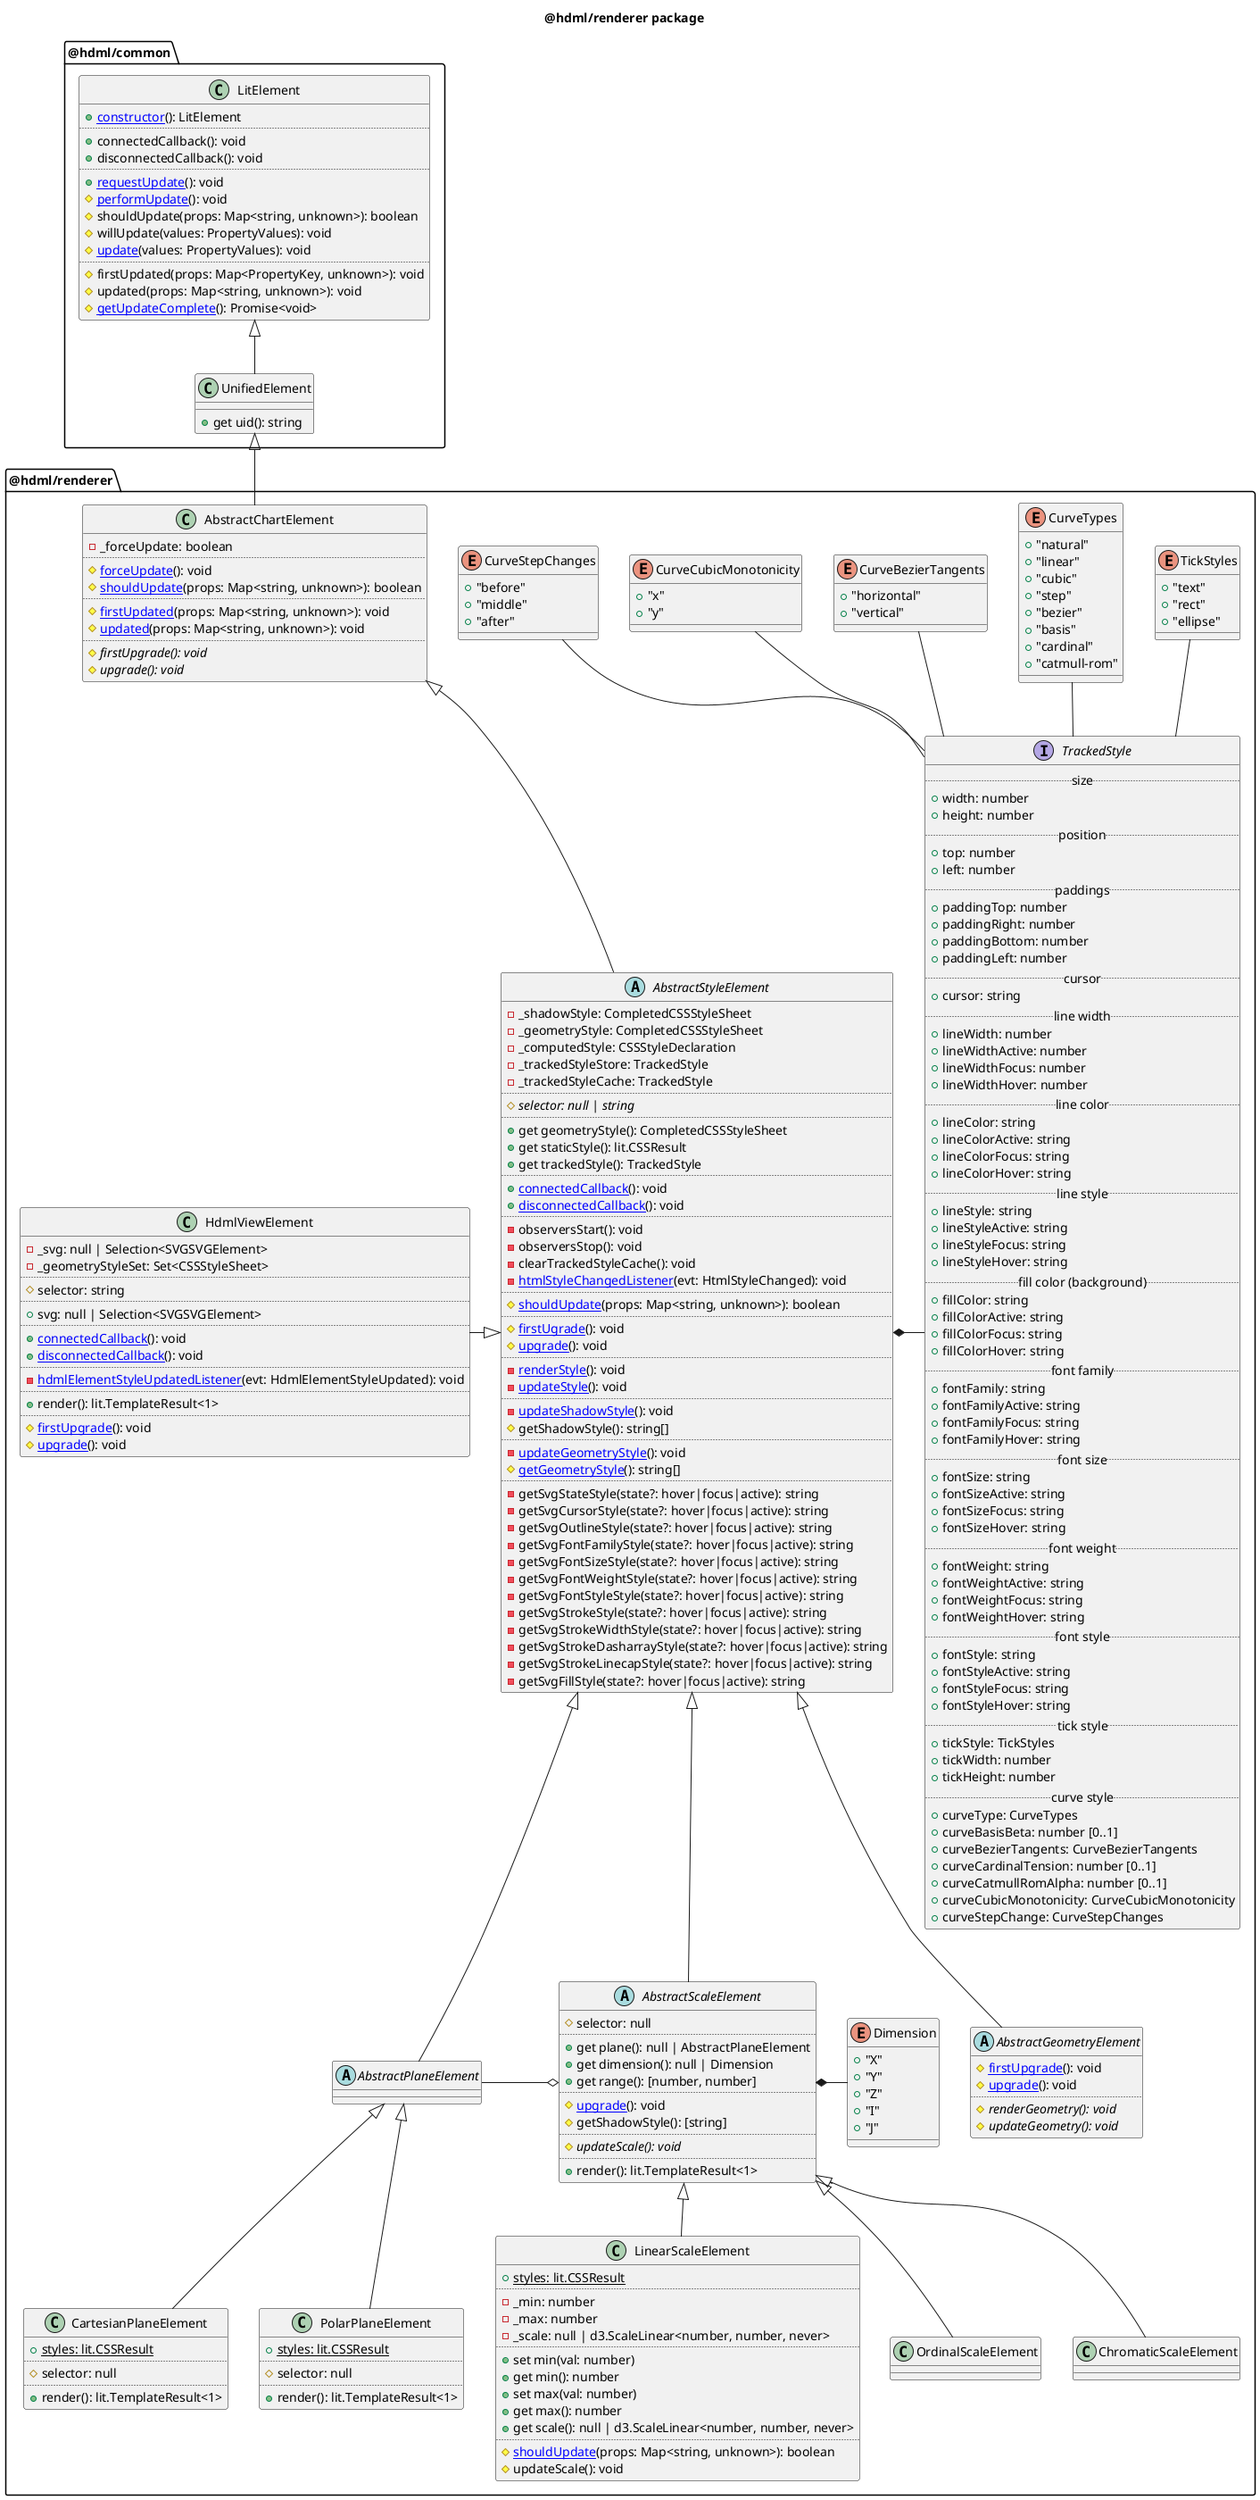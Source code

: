 @startuml package
  title @hdml/renderer package

  package "@hdml/common" as common {
    class LitElement [[https://lit.dev/docs/api/LitElement/]] {
      +[[./LitElement_constructor.svg constructor]](): LitElement
      ..
      +connectedCallback(): void
      +disconnectedCallback(): void
      ..
      +[[./LitElement_requestUpdate.svg requestUpdate]](): void
      #[[./LitElement_performUpdate.svg performUpdate]](): void
      #shouldUpdate(props: Map<string, unknown>): boolean
      #willUpdate(values: PropertyValues): void
      #[[./LitElement_update.svg update]](values: PropertyValues): void
      ..
      #firstUpdated(props: Map<PropertyKey, unknown>): void
      #updated(props: Map<string, unknown>): void
      #[[./LitElement_getUpdateComplete.svg getUpdateComplete]](): Promise<void>
    }

    class UnifiedElement extends LitElement {
      +get uid(): string
    }
  }

  package "@hdml/renderer" as renderer {
    enum TickStyles {
      +"text"
      +"rect"
      +"ellipse"
    }

    enum CurveTypes {
      +"natural"
      +"linear"
      +"cubic"
      +"step"
      +"bezier"
      +"basis"
      +"cardinal"
      +"catmull-rom"
    }

    enum CurveBezierTangents {
      +"horizontal"
      +"vertical"
    }

    enum CurveCubicMonotonicity {
      +"x"
      +"y"
    }

    enum CurveStepChanges {
      +"before"
      +"middle"
      +"after"
    }

    interface TrackedStyle {
      ..size..
      +width: number
      +height: number
      ..position..
      +top: number
      +left: number
      ..paddings..
      +paddingTop: number
      +paddingRight: number
      +paddingBottom: number
      +paddingLeft: number
      ..cursor..
      +cursor: string
      ..line width..
      +lineWidth: number
      +lineWidthActive: number
      +lineWidthFocus: number
      +lineWidthHover: number
      ..line color..
      +lineColor: string
      +lineColorActive: string
      +lineColorFocus: string
      +lineColorHover: string
      ..line style..
      +lineStyle: string
      +lineStyleActive: string
      +lineStyleFocus: string
      +lineStyleHover: string
      ..fill color (background)..
      +fillColor: string
      +fillColorActive: string
      +fillColorFocus: string
      +fillColorHover: string
      ..font family..
      +fontFamily: string
      +fontFamilyActive: string
      +fontFamilyFocus: string
      +fontFamilyHover: string
      ..font size..
      +fontSize: string
      +fontSizeActive: string
      +fontSizeFocus: string
      +fontSizeHover: string
      ..font weight..
      +fontWeight: string
      +fontWeightActive: string
      +fontWeightFocus: string
      +fontWeightHover: string
      ..font style..
      +fontStyle: string
      +fontStyleActive: string
      +fontStyleFocus: string
      +fontStyleHover: string
      ..tick style..
      +tickStyle: TickStyles
      +tickWidth: number
      +tickHeight: number
      ..curve style..
      +curveType: CurveTypes
      +curveBasisBeta: number [0..1]
      +curveBezierTangents: CurveBezierTangents
      +curveCardinalTension: number [0..1]
      +curveCatmullRomAlpha: number [0..1]
      +curveCubicMonotonicity: CurveCubicMonotonicity
      +curveStepChange: CurveStepChanges
    }
    TickStyles -- TrackedStyle
    CurveTypes -- TrackedStyle
    CurveBezierTangents -- TrackedStyle
    CurveCubicMonotonicity -- TrackedStyle
    CurveStepChanges -- TrackedStyle

    class AbstractChartElement {
      -_forceUpdate: boolean
      ..
      #[[./AbstractChartElement_forceUpdate.svg forceUpdate]](): void
      #[[./AbstractChartElement_shouldUpdate.svg shouldUpdate]](props: Map<string, unknown>): boolean
      ..
      #[[./AbstractChartElement_firstUpdated.svg firstUpdated]](props: Map<string, unknown>): void
      #[[./AbstractChartElement_updated.svg updated]](props: Map<string, unknown>): void
      ..
      #{abstract} firstUpgrade(): void
      #{abstract} upgrade(): void
    }
    UnifiedElement <|-- AbstractChartElement

    abstract class AbstractStyleElement {
      -_shadowStyle: CompletedCSSStyleSheet
      -_geometryStyle: CompletedCSSStyleSheet
      -_computedStyle: CSSStyleDeclaration
      -_trackedStyleStore: TrackedStyle
      -_trackedStyleCache: TrackedStyle
      ..
      #{abstract} selector: null | string
      ..
      +get geometryStyle(): CompletedCSSStyleSheet
      +get staticStyle(): lit.CSSResult
      +get trackedStyle(): TrackedStyle
      ..
      +[[./AbstractStyleElement_connectedCallback.svg connectedCallback]](): void
      +[[./AbstractStyleElement_disconnectedCallback.svg disconnectedCallback]](): void
      ..
      -observersStart(): void
      -observersStop(): void
      -clearTrackedStyleCache(): void
      -[[./AbstractStyleElement_htmlStyleChangedListener.svg htmlStyleChangedListener]](evt: HtmlStyleChanged): void
      ..
      #[[./AbstractStyleElement_shouldUpdate.svg shouldUpdate]](props: Map<string, unknown>): boolean
      ..
      #[[./AbstractStyleElement_firstUpgrade.svg firstUgrade]](): void
      #[[./AbstractStyleElement_upgrade.svg upgrade]](): void
      ..
      -[[./AbstractStyleElement_renderStyle.svg renderStyle]](): void
      -[[./AbstractStyleElement_updateStyle.svg updateStyle]](): void
      ..
      -[[./AbstractStyleElement_updateShadowStyle.svg updateShadowStyle]](): void
      #getShadowStyle(): string[]
      ..
      -[[./AbstractStyleElement_updateGeometryStyle.svg updateGeometryStyle]](): void
      #[[./AbstractStyleElement_getGeometryStyle.svg getGeometryStyle]](): string[]
      ..
      -getSvgStateStyle(state?: hover|focus|active): string
      -getSvgCursorStyle(state?: hover|focus|active): string
      -getSvgOutlineStyle(state?: hover|focus|active): string
      -getSvgFontFamilyStyle(state?: hover|focus|active): string
      -getSvgFontSizeStyle(state?: hover|focus|active): string
      -getSvgFontWeightStyle(state?: hover|focus|active): string
      -getSvgFontStyleStyle(state?: hover|focus|active): string
      -getSvgStrokeStyle(state?: hover|focus|active): string
      -getSvgStrokeWidthStyle(state?: hover|focus|active): string
      -getSvgStrokeDasharrayStyle(state?: hover|focus|active): string
      -getSvgStrokeLinecapStyle(state?: hover|focus|active): string
      -getSvgFillStyle(state?: hover|focus|active): string
    }
    AbstractChartElement <|-- AbstractStyleElement
    AbstractStyleElement *- TrackedStyle

    class HdmlViewElement {
      -_svg: null | Selection<SVGSVGElement>
      -_geometryStyleSet: Set<CSSStyleSheet>
      ..
      #selector: string
      ..
      +svg: null | Selection<SVGSVGElement>
      ..
      +[[./HdmlViewElement_connectedCallback.svg connectedCallback]](): void
      +[[./HdmlViewElement_disconnectedCallback.svg disconnectedCallback]](): void
      ..
      -[[./HdmlViewElement_hdmlElementStyleUpdatedListener.svg hdmlElementStyleUpdatedListener]](evt: HdmlElementStyleUpdated): void
      ..
      +render(): lit.TemplateResult<1>
      ..
      #[[./HdmlViewElement_firstUpgrade.svg firstUpgrade]](): void
      #[[./HdmlViewElement_upgrade.svg upgrade]](): void
    }
    HdmlViewElement -|> AbstractStyleElement

    abstract class AbstractPlaneElement
    AbstractStyleElement <|-- AbstractPlaneElement

    class CartesianPlaneElement {
      +{static} styles: lit.CSSResult
      ..
      #selector: null
      ..
      +render(): lit.TemplateResult<1>
    }
    AbstractPlaneElement <|-- CartesianPlaneElement

    class PolarPlaneElement {
      +{static} styles: lit.CSSResult
      ..
      #selector: null
      ..
      +render(): lit.TemplateResult<1>
    }
    AbstractPlaneElement <|-- PolarPlaneElement

    abstract class AbstractScaleElement {
      #selector: null
      ..
      +get plane(): null | AbstractPlaneElement
      +get dimension(): null | Dimension
      +get range(): [number, number]
      ..
      #[[./AbstractScaleElement_upgrade.svg upgrade]](): void
      #getShadowStyle(): [string]
      ..
      #{abstract} updateScale(): void
      ..
      +render(): lit.TemplateResult<1>
    }
    AbstractStyleElement <|-- AbstractScaleElement
    AbstractPlaneElement -o AbstractScaleElement

    enum Dimension {
      +"X"
      +"Y"
      +"Z"
      +"I"
      +"J"
    }
    AbstractScaleElement *- Dimension

    class LinearScaleElement {
      +{static} styles: lit.CSSResult
      ..
      -_min: number
      -_max: number
      -_scale: null | d3.ScaleLinear<number, number, never>
      ..
      +set min(val: number)
      +get min(): number
      +set max(val: number)
      +get max(): number
      +get scale(): null | d3.ScaleLinear<number, number, never>
      ..
      #[[./LinearScaleElement_shouldUpdate.svg shouldUpdate]](props: Map<string, unknown>): boolean
      #updateScale(): void
    }
    AbstractScaleElement <|-- LinearScaleElement

    class OrdinalScaleElement
    AbstractScaleElement <|-- OrdinalScaleElement

    class ChromaticScaleElement
    AbstractScaleElement <|-- ChromaticScaleElement

    abstract class AbstractGeometryElement {
      #[[./AbstractGeometryElement_firstUpgrade.svg firstUpgrade]](): void
      #[[./AbstractGeometryElement_upgrade.svg upgrade]](): void
      ..
      #{abstract} renderGeometry(): void
      #{abstract} updateGeometry(): void
    }
    AbstractStyleElement <|-- AbstractGeometryElement
  }
@enduml

@startuml LitElement_constructor
  title LitElement#constructor()

  start
    :[[./LitElement_requestUpdate.svg this.requestUpdate()]] ]
  end
@enduml

@startuml LitElement_requestUpdate
  title LitElement#requestUpdate()

  start
    :Adding request to the queue,\nasync dequeue.|
    :[[./LitElement_performUpdate.svg this.performUpdate()]] ]
  end
@enduml

@startuml LitElement_performUpdate
  title LitElement#performUpdate()

  start

    group Update
      if (this.shouldUpdate()) then (yes)
        :this.willUpdate()]
        :[[./LitElement_update.svg this.update()]] ]
      endif
    end group

    group PostUpdate
      if (!this.hasUpdated) then (yes)
        :this.firstUpdated()]
      endif
      :this.updated()]
      :[[./LitElement_getUpdateComplete.svg this.getUpdateComplete()]] ]
    end group

  end
@enduml

@startuml LitElement_update
  title LitElement#update()

  start
    :Reflects property values to attributes.]
    :this.render()]
  end
@enduml

@startuml LitElement_getUpdateComplete
  title LitElement#getUpdateComplete()

  start
    :resolve(this.updateComplete)]
  end
@enduml

@startuml AbstractChartElement_forceUpdate
  title AbstractChartElement#forceUpdate()

  start
    :this._forceUpdate = true]
    :this.[[./LitElement_requestUpdate.svg requestUpdate]]()]
  end
@enduml

@startuml AbstractChartElement_shouldUpdate
  title AbstractChartElement#shouldUpdate()

  start
    if (this._forceUpdate === true) then (yes)
      :res = true]
    else (no)
      :res = false]
    endif
    :this._forceUpdate = false]
    :return res/
  end
@enduml

@startuml AbstractChartElement_firstUpdated
  title AbstractChartElement#firstUpdated()

  start
    :setTimeout(this.firstUpgrade)]
  end
@enduml

@startuml AbstractChartElement_updated
  title AbstractChartElement#updated()

  start
    :setTimeout(this.upgrade)]
  end
@enduml

@startuml AbstractStyleElement_firstUpgrade
  title AbstractStyleElement#firstUpgrade()

  start
    :this.[[./AbstractStyleElement_renderStyle.svg renderStyle]]()]
    :this.dispatchEvent("HdmlElementStyleAdded")]
  end
@enduml

@startuml AbstractStyleElement_upgrade
  title AbstractStyleElement#upgrade()

  start
    :this.[[./AbstractStyleElement_updateStyle.svg updateStyle]]()]
    :this.dispatchEvent("HdmlElementStyleUpdated")]
  end
@enduml

@startuml AbstractStyleElement_connectedCallback
  title AbstractStyleElement#connectedCallback()

  start
    :super.connectedCallback()]
    :window.addEventListener("HtmlStyleUpdated", this.[[./AbstractStyleElement_htmlStyleChangedListener.svg htmlStyleChangedListener]])]
    :this.observersStart()]
  end
@enduml

@startuml AbstractStyleElement_disconnectedCallback
  title AbstractStyleElement#disconnectedCallback()

  start
    :super.disconnectedCallback()]
    :window.removeEventListener("HtmlStyleUpdated", this.[[./AbstractStyleElement_htmlStyleChangedListener.svg htmlStyleChangedListener]])]
    :this.observersStop()]
  end
@enduml

@startuml AbstractStyleElement_htmlStyleChangedListener
  title AbstractStyleElement#htmlStyleChangedListener()

  start
    :this.clearTrackedStyleCache()]
    :this.[[./AbstractChartElement_forceUpdate.svg forceUpdate]]()]
  end
@enduml

@startuml AbstractStyleElement_shouldUpdate
  title AbstractStyleElement#shouldUpdate()

  start
    if (this._trackedStyleCache !== this._trackedStyleStore) then (yes)
      :return true/
    else (no)
      :return super.[[./AbstractChartElement_shouldUpdate.svg shouldUpdate]]() /
    endif
  end
@enduml

@startuml AbstractStyleElement_renderStyle
  title AbstractStyleElement#renderStyle()

  start
    :lit.adoptStyles(this.renderRoot, [this.staticStyle, ...this._shadowStyle])]
  end
@enduml

@startuml AbstractStyleElement_updateStyle
  title AbstractStyleElement#updateStyle()

  start
    :this._trackedStyleStore = ...this._trackedStyleCache]
    :this.[[./AbstractStyleElement_updateShadowStyle.svg updateShadowStyle]]()]
    :this.[[./AbstractStyleElement_updateGeometryStyle.svg updateGeometryStyle]]()]
  end
@enduml

@startuml AbstractStyleElement_updateShadowStyle
  title AbstractStyleElement#updateShadowStyle()

  start
    :styles = this.getShadowStyle()]
    while (i = this._shadowStyle.cssRules.length - 1; i >= 0; i--)
      :this._shadowStyle.deleteRule(i)]
    endwhile
    while (styles.forEach(rule))
      :this._shadowStyle.insertRule(rule)]
    endwhile
  end
@enduml

@startuml AbstractStyleElement_updateGeometryStyle
  title AbstractStyleElement#updateGeometryStyle()

  start
    :styles = this.[[./AbstractStyleElement_getGeometryStyle.svg getGeometryStyle]]()]
    while (i = this.geometryStyle.cssRules.length - 1; i >= 0; i--)
      :this.geometryStyle.deleteRule(i)]
    endwhile
    while (styles.forEach(rule))
      :this.geometryStyle.insertRule(rule)]
    endwhile
  end
@enduml

@startuml AbstractStyleElement_getGeometryStyle
  title AbstractStyleElement#getGeometryStyle()

  start
    :default = getSvgStateStyle()]
    :active = getSvgStateStyle("active")]
    :focus = getSvgStateStyle("focus")]
    :hover = getSvgStateStyle("hover")]
    :return [default, active, focus, hover] /
  end
@enduml

@startuml HdmlViewElement_connectedCallback
  title HdmlViewElement#connectedCallback()

  start
    :super.[[./AbstractStyleElement_connectedCallback.svg connectedCallback]]()]
    :window.addEventListener("HdmlElementStyleUpdated", this.[[./HdmlViewElement_hdmlElementStyleUpdatedListener.svg hdmlElementStyleUpdatedListener]])]
  end
@enduml

@startuml HdmlViewElement_disconnectedCallback
  title HdmlViewElement#disconnectedCallback()

  start
    :super.[[./AbstractStyleElement_disconnectedCallback.svg connectedCallback]]()]
    :window.removeEventListener("HdmlElementStyleUpdated", this.[[./HdmlViewElement_hdmlElementStyleUpdatedListener.svg hdmlElementStyleUpdatedListener]])]
  end
@enduml

@startuml HdmlViewElement_hdmlElementStyleUpdatedListener
  title HdmlViewElement#hdmlElementStyleUpdatedListener()

  start
    :evt/
    if (!this._geometryStyleSet.has(evt.target.geometryStyle))
      :this._geometryStyleSet.add(stylesheet)]
      :lit.adoptStyles(this.renderRoot, [this.staticStyle, ...this._geometryStyleSet.values()])]
    endif
  end
@enduml

@startuml HdmlViewElement_firstUpgrade
  title HdmlViewElement#firstUpgrade()

  start
    :super.[[./AbstractStyleElement_firstUpgrade.svg firstUpgrade]]()]
    :this._svg = select(this.renderRoot.querySelector("svg"))]
    :this.dispatchEvent("HdmlViewAdded")]
  end
@enduml

@startuml HdmlViewElement_upgrade
  title HdmlViewElement#upgrade()

  start
    :super.[[./AbstractStyleElement_upgrade.svg upgrade]]()]
    :this._svg.updateViewBox()]
    :this.dispatchEvent("HdmlViewUpdated")]
  end
@enduml

@startuml AbstractScaleElement_upgrade
  title AbstractScaleElement#upgrade()

  start
    :super.[[./AbstractStyleElement_upgrade.svg upgrade]]()]
    :this.updateScale()]
    :this.dispatchEvent("HdmlScaleUpdated")]
  end
@enduml

@startuml LinearScaleElement_shouldUpdate
  title AbstractStyleElement#shouldUpdate()

  start
    if (this.min || this.max changed) then (yes)
      :return true/
    else (no)
      :return super.[[./AbstractStyleElement_shouldUpdate.svg shouldUpdate]]() /
    endif
  end
@enduml

@startuml AbstractGeometryElement_firstUpgrade
  title AbstractGeometryElement#firstUpgrade()

  start
    :super.[[./AbstractStyleElement_firstUpgrade.svg firstUpgrade]]()]
    :this.renderGeometry()]
    :this.dispatchEvent("HdmlElementGeometryAdded")]
  end
@enduml

@startuml AbstractGeometryElement_upgrade
  title AbstractGeometryElement#upgrade()

  start
    :super.[[./AbstractStyleElement_upgrade.svg upgrade]]()]
    :this.updateGeometry()]
    :this.dispatchEvent("HdmlElementGeometryUpdated")]
  end
@enduml